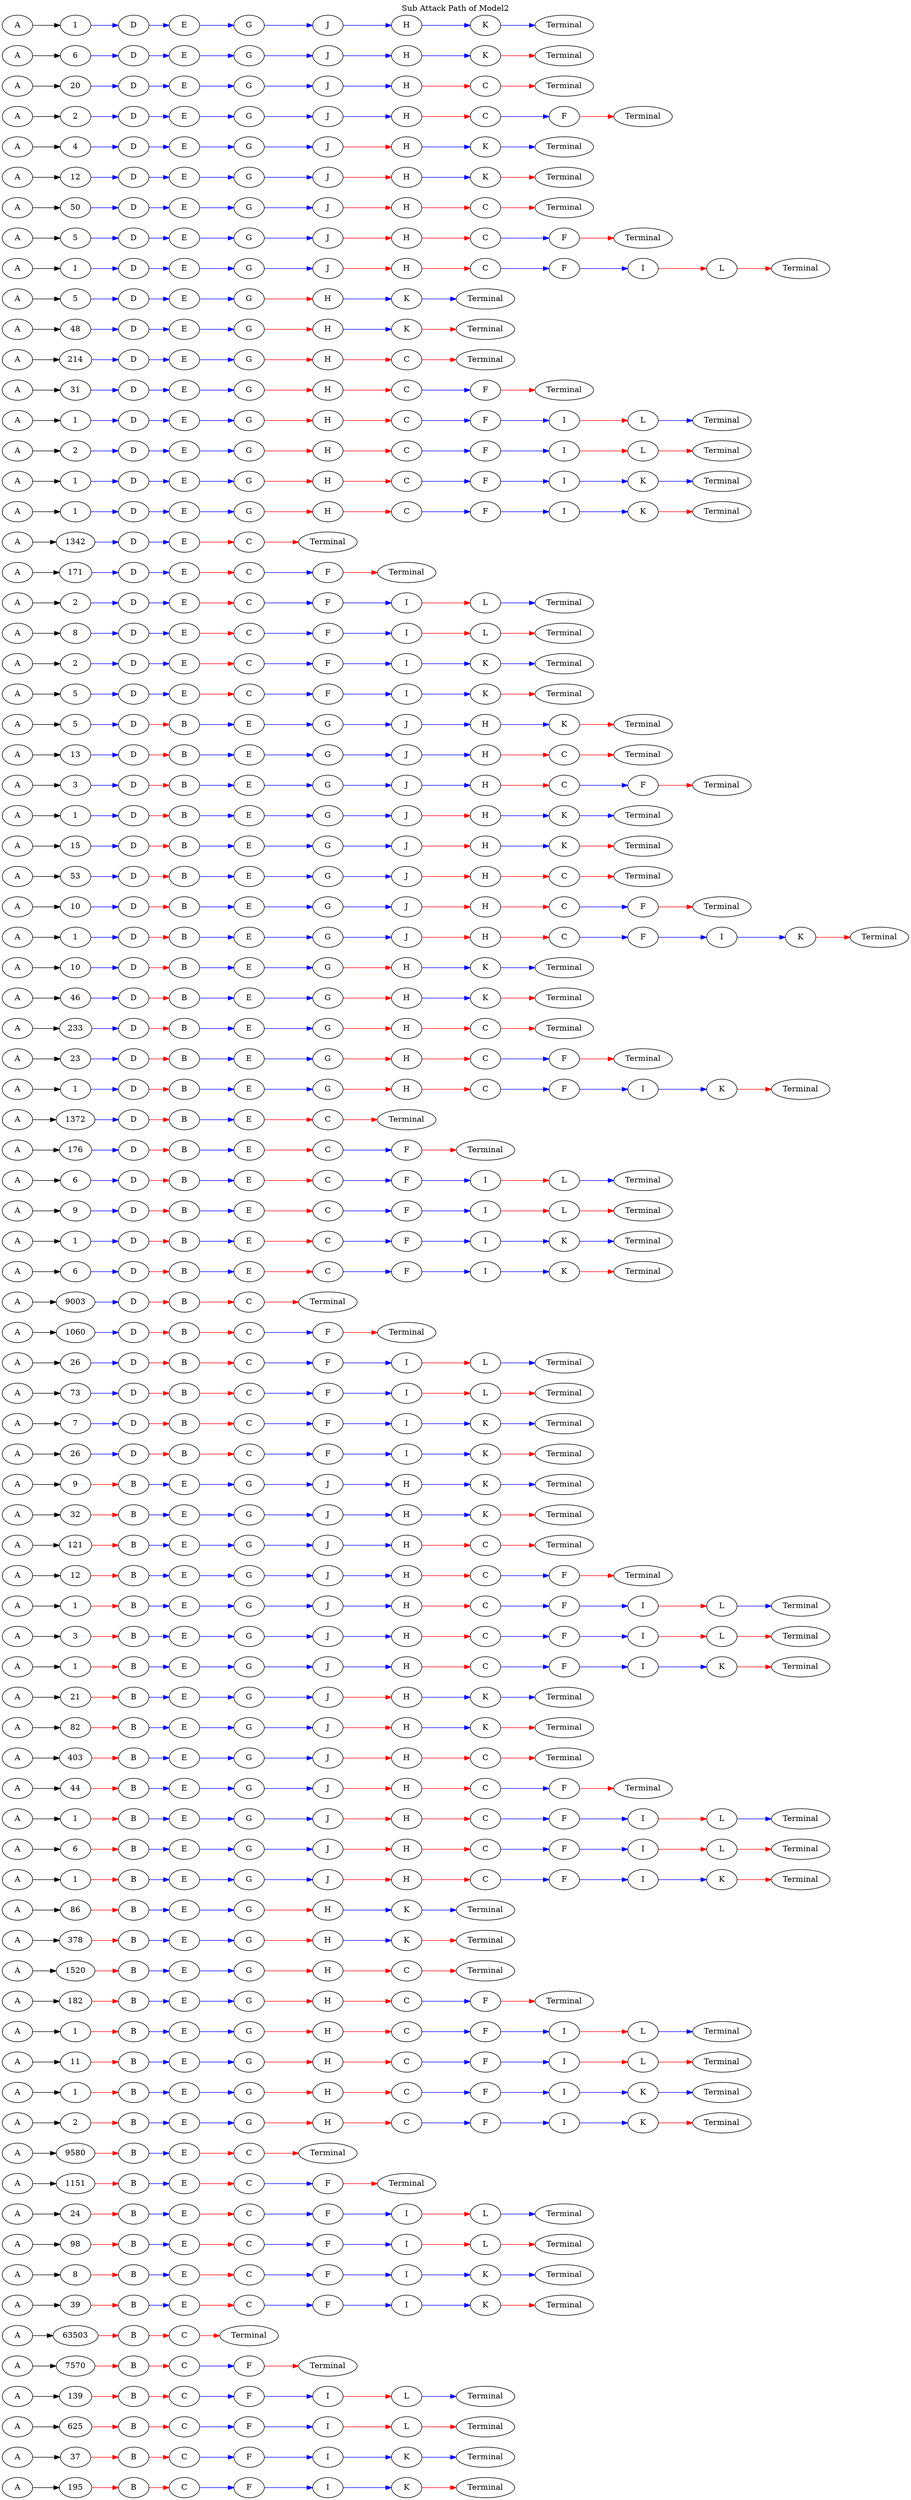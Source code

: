 // Sub Attack Path
digraph SubAttackPathModel {
	graph [label="Sub Attack Path of Model2" labelloc=t rankdir=LR]
	A1 [label=A]
	number_of_attack1 [label=195]
	A1 -> number_of_attack1
	B1 [label=B]
	number_of_attack1 -> B1 [color=red]
	C1 [label=C]
	B1 -> C1 [color=red]
	F1 [label=F]
	C1 -> F1 [color=blue]
	I1 [label=I]
	F1 -> I1 [color=blue]
	K1 [label=K]
	I1 -> K1 [color=blue]
	Terminal1 [label=Terminal]
	K1 -> Terminal1 [color=red]
	A2 [label=A]
	number_of_attack2 [label=37]
	A2 -> number_of_attack2
	B2 [label=B]
	number_of_attack2 -> B2 [color=red]
	C2 [label=C]
	B2 -> C2 [color=red]
	F2 [label=F]
	C2 -> F2 [color=blue]
	I2 [label=I]
	F2 -> I2 [color=blue]
	K2 [label=K]
	I2 -> K2 [color=blue]
	Terminal2 [label=Terminal]
	K2 -> Terminal2 [color=blue]
	A3 [label=A]
	number_of_attack3 [label=625]
	A3 -> number_of_attack3
	B3 [label=B]
	number_of_attack3 -> B3 [color=red]
	C3 [label=C]
	B3 -> C3 [color=red]
	F3 [label=F]
	C3 -> F3 [color=blue]
	I3 [label=I]
	F3 -> I3 [color=blue]
	L3 [label=L]
	I3 -> L3 [color=red]
	Terminal3 [label=Terminal]
	L3 -> Terminal3 [color=red]
	A4 [label=A]
	number_of_attack4 [label=139]
	A4 -> number_of_attack4
	B4 [label=B]
	number_of_attack4 -> B4 [color=red]
	C4 [label=C]
	B4 -> C4 [color=red]
	F4 [label=F]
	C4 -> F4 [color=blue]
	I4 [label=I]
	F4 -> I4 [color=blue]
	L4 [label=L]
	I4 -> L4 [color=red]
	Terminal4 [label=Terminal]
	L4 -> Terminal4 [color=blue]
	A5 [label=A]
	number_of_attack5 [label=7570]
	A5 -> number_of_attack5
	B5 [label=B]
	number_of_attack5 -> B5 [color=red]
	C5 [label=C]
	B5 -> C5 [color=red]
	F5 [label=F]
	C5 -> F5 [color=blue]
	Terminal5 [label=Terminal]
	F5 -> Terminal5 [color=red]
	A6 [label=A]
	number_of_attack6 [label=63503]
	A6 -> number_of_attack6
	B6 [label=B]
	number_of_attack6 -> B6 [color=red]
	C6 [label=C]
	B6 -> C6 [color=red]
	Terminal6 [label=Terminal]
	C6 -> Terminal6 [color=red]
	A7 [label=A]
	number_of_attack7 [label=39]
	A7 -> number_of_attack7
	B7 [label=B]
	number_of_attack7 -> B7 [color=red]
	E7 [label=E]
	B7 -> E7 [color=blue]
	C7 [label=C]
	E7 -> C7 [color=red]
	F7 [label=F]
	C7 -> F7 [color=blue]
	I7 [label=I]
	F7 -> I7 [color=blue]
	K7 [label=K]
	I7 -> K7 [color=blue]
	Terminal7 [label=Terminal]
	K7 -> Terminal7 [color=red]
	A8 [label=A]
	number_of_attack8 [label=8]
	A8 -> number_of_attack8
	B8 [label=B]
	number_of_attack8 -> B8 [color=red]
	E8 [label=E]
	B8 -> E8 [color=blue]
	C8 [label=C]
	E8 -> C8 [color=red]
	F8 [label=F]
	C8 -> F8 [color=blue]
	I8 [label=I]
	F8 -> I8 [color=blue]
	K8 [label=K]
	I8 -> K8 [color=blue]
	Terminal8 [label=Terminal]
	K8 -> Terminal8 [color=blue]
	A9 [label=A]
	number_of_attack9 [label=98]
	A9 -> number_of_attack9
	B9 [label=B]
	number_of_attack9 -> B9 [color=red]
	E9 [label=E]
	B9 -> E9 [color=blue]
	C9 [label=C]
	E9 -> C9 [color=red]
	F9 [label=F]
	C9 -> F9 [color=blue]
	I9 [label=I]
	F9 -> I9 [color=blue]
	L9 [label=L]
	I9 -> L9 [color=red]
	Terminal9 [label=Terminal]
	L9 -> Terminal9 [color=red]
	A10 [label=A]
	number_of_attack10 [label=24]
	A10 -> number_of_attack10
	B10 [label=B]
	number_of_attack10 -> B10 [color=red]
	E10 [label=E]
	B10 -> E10 [color=blue]
	C10 [label=C]
	E10 -> C10 [color=red]
	F10 [label=F]
	C10 -> F10 [color=blue]
	I10 [label=I]
	F10 -> I10 [color=blue]
	L10 [label=L]
	I10 -> L10 [color=red]
	Terminal10 [label=Terminal]
	L10 -> Terminal10 [color=blue]
	A11 [label=A]
	number_of_attack11 [label=1151]
	A11 -> number_of_attack11
	B11 [label=B]
	number_of_attack11 -> B11 [color=red]
	E11 [label=E]
	B11 -> E11 [color=blue]
	C11 [label=C]
	E11 -> C11 [color=red]
	F11 [label=F]
	C11 -> F11 [color=blue]
	Terminal11 [label=Terminal]
	F11 -> Terminal11 [color=red]
	A12 [label=A]
	number_of_attack12 [label=9580]
	A12 -> number_of_attack12
	B12 [label=B]
	number_of_attack12 -> B12 [color=red]
	E12 [label=E]
	B12 -> E12 [color=blue]
	C12 [label=C]
	E12 -> C12 [color=red]
	Terminal12 [label=Terminal]
	C12 -> Terminal12 [color=red]
	A13 [label=A]
	number_of_attack13 [label=2]
	A13 -> number_of_attack13
	B13 [label=B]
	number_of_attack13 -> B13 [color=red]
	E13 [label=E]
	B13 -> E13 [color=blue]
	G13 [label=G]
	E13 -> G13 [color=blue]
	H13 [label=H]
	G13 -> H13 [color=red]
	C13 [label=C]
	H13 -> C13 [color=red]
	F13 [label=F]
	C13 -> F13 [color=blue]
	I13 [label=I]
	F13 -> I13 [color=blue]
	K13 [label=K]
	I13 -> K13 [color=blue]
	Terminal13 [label=Terminal]
	K13 -> Terminal13 [color=red]
	A14 [label=A]
	number_of_attack14 [label=1]
	A14 -> number_of_attack14
	B14 [label=B]
	number_of_attack14 -> B14 [color=red]
	E14 [label=E]
	B14 -> E14 [color=blue]
	G14 [label=G]
	E14 -> G14 [color=blue]
	H14 [label=H]
	G14 -> H14 [color=red]
	C14 [label=C]
	H14 -> C14 [color=red]
	F14 [label=F]
	C14 -> F14 [color=blue]
	I14 [label=I]
	F14 -> I14 [color=blue]
	K14 [label=K]
	I14 -> K14 [color=blue]
	Terminal14 [label=Terminal]
	K14 -> Terminal14 [color=blue]
	A15 [label=A]
	number_of_attack15 [label=11]
	A15 -> number_of_attack15
	B15 [label=B]
	number_of_attack15 -> B15 [color=red]
	E15 [label=E]
	B15 -> E15 [color=blue]
	G15 [label=G]
	E15 -> G15 [color=blue]
	H15 [label=H]
	G15 -> H15 [color=red]
	C15 [label=C]
	H15 -> C15 [color=red]
	F15 [label=F]
	C15 -> F15 [color=blue]
	I15 [label=I]
	F15 -> I15 [color=blue]
	L15 [label=L]
	I15 -> L15 [color=red]
	Terminal15 [label=Terminal]
	L15 -> Terminal15 [color=red]
	A16 [label=A]
	number_of_attack16 [label=1]
	A16 -> number_of_attack16
	B16 [label=B]
	number_of_attack16 -> B16 [color=red]
	E16 [label=E]
	B16 -> E16 [color=blue]
	G16 [label=G]
	E16 -> G16 [color=blue]
	H16 [label=H]
	G16 -> H16 [color=red]
	C16 [label=C]
	H16 -> C16 [color=red]
	F16 [label=F]
	C16 -> F16 [color=blue]
	I16 [label=I]
	F16 -> I16 [color=blue]
	L16 [label=L]
	I16 -> L16 [color=red]
	Terminal16 [label=Terminal]
	L16 -> Terminal16 [color=blue]
	A17 [label=A]
	number_of_attack17 [label=182]
	A17 -> number_of_attack17
	B17 [label=B]
	number_of_attack17 -> B17 [color=red]
	E17 [label=E]
	B17 -> E17 [color=blue]
	G17 [label=G]
	E17 -> G17 [color=blue]
	H17 [label=H]
	G17 -> H17 [color=red]
	C17 [label=C]
	H17 -> C17 [color=red]
	F17 [label=F]
	C17 -> F17 [color=blue]
	Terminal17 [label=Terminal]
	F17 -> Terminal17 [color=red]
	A18 [label=A]
	number_of_attack18 [label=1520]
	A18 -> number_of_attack18
	B18 [label=B]
	number_of_attack18 -> B18 [color=red]
	E18 [label=E]
	B18 -> E18 [color=blue]
	G18 [label=G]
	E18 -> G18 [color=blue]
	H18 [label=H]
	G18 -> H18 [color=red]
	C18 [label=C]
	H18 -> C18 [color=red]
	Terminal18 [label=Terminal]
	C18 -> Terminal18 [color=red]
	A19 [label=A]
	number_of_attack19 [label=378]
	A19 -> number_of_attack19
	B19 [label=B]
	number_of_attack19 -> B19 [color=red]
	E19 [label=E]
	B19 -> E19 [color=blue]
	G19 [label=G]
	E19 -> G19 [color=blue]
	H19 [label=H]
	G19 -> H19 [color=red]
	K19 [label=K]
	H19 -> K19 [color=blue]
	Terminal19 [label=Terminal]
	K19 -> Terminal19 [color=red]
	A20 [label=A]
	number_of_attack20 [label=86]
	A20 -> number_of_attack20
	B20 [label=B]
	number_of_attack20 -> B20 [color=red]
	E20 [label=E]
	B20 -> E20 [color=blue]
	G20 [label=G]
	E20 -> G20 [color=blue]
	H20 [label=H]
	G20 -> H20 [color=red]
	K20 [label=K]
	H20 -> K20 [color=blue]
	Terminal20 [label=Terminal]
	K20 -> Terminal20 [color=blue]
	A21 [label=A]
	number_of_attack21 [label=1]
	A21 -> number_of_attack21
	B21 [label=B]
	number_of_attack21 -> B21 [color=red]
	E21 [label=E]
	B21 -> E21 [color=blue]
	G21 [label=G]
	E21 -> G21 [color=blue]
	J21 [label=J]
	G21 -> J21 [color=blue]
	H21 [label=H]
	J21 -> H21 [color=red]
	C21 [label=C]
	H21 -> C21 [color=red]
	F21 [label=F]
	C21 -> F21 [color=blue]
	I21 [label=I]
	F21 -> I21 [color=blue]
	K21 [label=K]
	I21 -> K21 [color=blue]
	Terminal21 [label=Terminal]
	K21 -> Terminal21 [color=red]
	A22 [label=A]
	number_of_attack22 [label=6]
	A22 -> number_of_attack22
	B22 [label=B]
	number_of_attack22 -> B22 [color=red]
	E22 [label=E]
	B22 -> E22 [color=blue]
	G22 [label=G]
	E22 -> G22 [color=blue]
	J22 [label=J]
	G22 -> J22 [color=blue]
	H22 [label=H]
	J22 -> H22 [color=red]
	C22 [label=C]
	H22 -> C22 [color=red]
	F22 [label=F]
	C22 -> F22 [color=blue]
	I22 [label=I]
	F22 -> I22 [color=blue]
	L22 [label=L]
	I22 -> L22 [color=red]
	Terminal22 [label=Terminal]
	L22 -> Terminal22 [color=red]
	A23 [label=A]
	number_of_attack23 [label=1]
	A23 -> number_of_attack23
	B23 [label=B]
	number_of_attack23 -> B23 [color=red]
	E23 [label=E]
	B23 -> E23 [color=blue]
	G23 [label=G]
	E23 -> G23 [color=blue]
	J23 [label=J]
	G23 -> J23 [color=blue]
	H23 [label=H]
	J23 -> H23 [color=red]
	C23 [label=C]
	H23 -> C23 [color=red]
	F23 [label=F]
	C23 -> F23 [color=blue]
	I23 [label=I]
	F23 -> I23 [color=blue]
	L23 [label=L]
	I23 -> L23 [color=red]
	Terminal23 [label=Terminal]
	L23 -> Terminal23 [color=blue]
	A24 [label=A]
	number_of_attack24 [label=44]
	A24 -> number_of_attack24
	B24 [label=B]
	number_of_attack24 -> B24 [color=red]
	E24 [label=E]
	B24 -> E24 [color=blue]
	G24 [label=G]
	E24 -> G24 [color=blue]
	J24 [label=J]
	G24 -> J24 [color=blue]
	H24 [label=H]
	J24 -> H24 [color=red]
	C24 [label=C]
	H24 -> C24 [color=red]
	F24 [label=F]
	C24 -> F24 [color=blue]
	Terminal24 [label=Terminal]
	F24 -> Terminal24 [color=red]
	A25 [label=A]
	number_of_attack25 [label=403]
	A25 -> number_of_attack25
	B25 [label=B]
	number_of_attack25 -> B25 [color=red]
	E25 [label=E]
	B25 -> E25 [color=blue]
	G25 [label=G]
	E25 -> G25 [color=blue]
	J25 [label=J]
	G25 -> J25 [color=blue]
	H25 [label=H]
	J25 -> H25 [color=red]
	C25 [label=C]
	H25 -> C25 [color=red]
	Terminal25 [label=Terminal]
	C25 -> Terminal25 [color=red]
	A26 [label=A]
	number_of_attack26 [label=82]
	A26 -> number_of_attack26
	B26 [label=B]
	number_of_attack26 -> B26 [color=red]
	E26 [label=E]
	B26 -> E26 [color=blue]
	G26 [label=G]
	E26 -> G26 [color=blue]
	J26 [label=J]
	G26 -> J26 [color=blue]
	H26 [label=H]
	J26 -> H26 [color=red]
	K26 [label=K]
	H26 -> K26 [color=blue]
	Terminal26 [label=Terminal]
	K26 -> Terminal26 [color=red]
	A27 [label=A]
	number_of_attack27 [label=21]
	A27 -> number_of_attack27
	B27 [label=B]
	number_of_attack27 -> B27 [color=red]
	E27 [label=E]
	B27 -> E27 [color=blue]
	G27 [label=G]
	E27 -> G27 [color=blue]
	J27 [label=J]
	G27 -> J27 [color=blue]
	H27 [label=H]
	J27 -> H27 [color=red]
	K27 [label=K]
	H27 -> K27 [color=blue]
	Terminal27 [label=Terminal]
	K27 -> Terminal27 [color=blue]
	A28 [label=A]
	number_of_attack28 [label=1]
	A28 -> number_of_attack28
	B28 [label=B]
	number_of_attack28 -> B28 [color=red]
	E28 [label=E]
	B28 -> E28 [color=blue]
	G28 [label=G]
	E28 -> G28 [color=blue]
	J28 [label=J]
	G28 -> J28 [color=blue]
	H28 [label=H]
	J28 -> H28 [color=blue]
	C28 [label=C]
	H28 -> C28 [color=red]
	F28 [label=F]
	C28 -> F28 [color=blue]
	I28 [label=I]
	F28 -> I28 [color=blue]
	K28 [label=K]
	I28 -> K28 [color=blue]
	Terminal28 [label=Terminal]
	K28 -> Terminal28 [color=red]
	A29 [label=A]
	number_of_attack29 [label=3]
	A29 -> number_of_attack29
	B29 [label=B]
	number_of_attack29 -> B29 [color=red]
	E29 [label=E]
	B29 -> E29 [color=blue]
	G29 [label=G]
	E29 -> G29 [color=blue]
	J29 [label=J]
	G29 -> J29 [color=blue]
	H29 [label=H]
	J29 -> H29 [color=blue]
	C29 [label=C]
	H29 -> C29 [color=red]
	F29 [label=F]
	C29 -> F29 [color=blue]
	I29 [label=I]
	F29 -> I29 [color=blue]
	L29 [label=L]
	I29 -> L29 [color=red]
	Terminal29 [label=Terminal]
	L29 -> Terminal29 [color=red]
	A30 [label=A]
	number_of_attack30 [label=1]
	A30 -> number_of_attack30
	B30 [label=B]
	number_of_attack30 -> B30 [color=red]
	E30 [label=E]
	B30 -> E30 [color=blue]
	G30 [label=G]
	E30 -> G30 [color=blue]
	J30 [label=J]
	G30 -> J30 [color=blue]
	H30 [label=H]
	J30 -> H30 [color=blue]
	C30 [label=C]
	H30 -> C30 [color=red]
	F30 [label=F]
	C30 -> F30 [color=blue]
	I30 [label=I]
	F30 -> I30 [color=blue]
	L30 [label=L]
	I30 -> L30 [color=red]
	Terminal30 [label=Terminal]
	L30 -> Terminal30 [color=blue]
	A31 [label=A]
	number_of_attack31 [label=12]
	A31 -> number_of_attack31
	B31 [label=B]
	number_of_attack31 -> B31 [color=red]
	E31 [label=E]
	B31 -> E31 [color=blue]
	G31 [label=G]
	E31 -> G31 [color=blue]
	J31 [label=J]
	G31 -> J31 [color=blue]
	H31 [label=H]
	J31 -> H31 [color=blue]
	C31 [label=C]
	H31 -> C31 [color=red]
	F31 [label=F]
	C31 -> F31 [color=blue]
	Terminal31 [label=Terminal]
	F31 -> Terminal31 [color=red]
	A32 [label=A]
	number_of_attack32 [label=121]
	A32 -> number_of_attack32
	B32 [label=B]
	number_of_attack32 -> B32 [color=red]
	E32 [label=E]
	B32 -> E32 [color=blue]
	G32 [label=G]
	E32 -> G32 [color=blue]
	J32 [label=J]
	G32 -> J32 [color=blue]
	H32 [label=H]
	J32 -> H32 [color=blue]
	C32 [label=C]
	H32 -> C32 [color=red]
	Terminal32 [label=Terminal]
	C32 -> Terminal32 [color=red]
	A33 [label=A]
	number_of_attack33 [label=32]
	A33 -> number_of_attack33
	B33 [label=B]
	number_of_attack33 -> B33 [color=red]
	E33 [label=E]
	B33 -> E33 [color=blue]
	G33 [label=G]
	E33 -> G33 [color=blue]
	J33 [label=J]
	G33 -> J33 [color=blue]
	H33 [label=H]
	J33 -> H33 [color=blue]
	K33 [label=K]
	H33 -> K33 [color=blue]
	Terminal33 [label=Terminal]
	K33 -> Terminal33 [color=red]
	A34 [label=A]
	number_of_attack34 [label=9]
	A34 -> number_of_attack34
	B34 [label=B]
	number_of_attack34 -> B34 [color=red]
	E34 [label=E]
	B34 -> E34 [color=blue]
	G34 [label=G]
	E34 -> G34 [color=blue]
	J34 [label=J]
	G34 -> J34 [color=blue]
	H34 [label=H]
	J34 -> H34 [color=blue]
	K34 [label=K]
	H34 -> K34 [color=blue]
	Terminal34 [label=Terminal]
	K34 -> Terminal34 [color=blue]
	A35 [label=A]
	number_of_attack35 [label=26]
	A35 -> number_of_attack35
	D35 [label=D]
	number_of_attack35 -> D35 [color=blue]
	B35 [label=B]
	D35 -> B35 [color=red]
	C35 [label=C]
	B35 -> C35 [color=red]
	F35 [label=F]
	C35 -> F35 [color=blue]
	I35 [label=I]
	F35 -> I35 [color=blue]
	K35 [label=K]
	I35 -> K35 [color=blue]
	Terminal35 [label=Terminal]
	K35 -> Terminal35 [color=red]
	A36 [label=A]
	number_of_attack36 [label=7]
	A36 -> number_of_attack36
	D36 [label=D]
	number_of_attack36 -> D36 [color=blue]
	B36 [label=B]
	D36 -> B36 [color=red]
	C36 [label=C]
	B36 -> C36 [color=red]
	F36 [label=F]
	C36 -> F36 [color=blue]
	I36 [label=I]
	F36 -> I36 [color=blue]
	K36 [label=K]
	I36 -> K36 [color=blue]
	Terminal36 [label=Terminal]
	K36 -> Terminal36 [color=blue]
	A37 [label=A]
	number_of_attack37 [label=73]
	A37 -> number_of_attack37
	D37 [label=D]
	number_of_attack37 -> D37 [color=blue]
	B37 [label=B]
	D37 -> B37 [color=red]
	C37 [label=C]
	B37 -> C37 [color=red]
	F37 [label=F]
	C37 -> F37 [color=blue]
	I37 [label=I]
	F37 -> I37 [color=blue]
	L37 [label=L]
	I37 -> L37 [color=red]
	Terminal37 [label=Terminal]
	L37 -> Terminal37 [color=red]
	A38 [label=A]
	number_of_attack38 [label=26]
	A38 -> number_of_attack38
	D38 [label=D]
	number_of_attack38 -> D38 [color=blue]
	B38 [label=B]
	D38 -> B38 [color=red]
	C38 [label=C]
	B38 -> C38 [color=red]
	F38 [label=F]
	C38 -> F38 [color=blue]
	I38 [label=I]
	F38 -> I38 [color=blue]
	L38 [label=L]
	I38 -> L38 [color=red]
	Terminal38 [label=Terminal]
	L38 -> Terminal38 [color=blue]
	A39 [label=A]
	number_of_attack39 [label=1060]
	A39 -> number_of_attack39
	D39 [label=D]
	number_of_attack39 -> D39 [color=blue]
	B39 [label=B]
	D39 -> B39 [color=red]
	C39 [label=C]
	B39 -> C39 [color=red]
	F39 [label=F]
	C39 -> F39 [color=blue]
	Terminal39 [label=Terminal]
	F39 -> Terminal39 [color=red]
	A40 [label=A]
	number_of_attack40 [label=9003]
	A40 -> number_of_attack40
	D40 [label=D]
	number_of_attack40 -> D40 [color=blue]
	B40 [label=B]
	D40 -> B40 [color=red]
	C40 [label=C]
	B40 -> C40 [color=red]
	Terminal40 [label=Terminal]
	C40 -> Terminal40 [color=red]
	A41 [label=A]
	number_of_attack41 [label=6]
	A41 -> number_of_attack41
	D41 [label=D]
	number_of_attack41 -> D41 [color=blue]
	B41 [label=B]
	D41 -> B41 [color=red]
	E41 [label=E]
	B41 -> E41 [color=blue]
	C41 [label=C]
	E41 -> C41 [color=red]
	F41 [label=F]
	C41 -> F41 [color=blue]
	I41 [label=I]
	F41 -> I41 [color=blue]
	K41 [label=K]
	I41 -> K41 [color=blue]
	Terminal41 [label=Terminal]
	K41 -> Terminal41 [color=red]
	A42 [label=A]
	number_of_attack42 [label=1]
	A42 -> number_of_attack42
	D42 [label=D]
	number_of_attack42 -> D42 [color=blue]
	B42 [label=B]
	D42 -> B42 [color=red]
	E42 [label=E]
	B42 -> E42 [color=blue]
	C42 [label=C]
	E42 -> C42 [color=red]
	F42 [label=F]
	C42 -> F42 [color=blue]
	I42 [label=I]
	F42 -> I42 [color=blue]
	K42 [label=K]
	I42 -> K42 [color=blue]
	Terminal42 [label=Terminal]
	K42 -> Terminal42 [color=blue]
	A43 [label=A]
	number_of_attack43 [label=9]
	A43 -> number_of_attack43
	D43 [label=D]
	number_of_attack43 -> D43 [color=blue]
	B43 [label=B]
	D43 -> B43 [color=red]
	E43 [label=E]
	B43 -> E43 [color=blue]
	C43 [label=C]
	E43 -> C43 [color=red]
	F43 [label=F]
	C43 -> F43 [color=blue]
	I43 [label=I]
	F43 -> I43 [color=blue]
	L43 [label=L]
	I43 -> L43 [color=red]
	Terminal43 [label=Terminal]
	L43 -> Terminal43 [color=red]
	A44 [label=A]
	number_of_attack44 [label=6]
	A44 -> number_of_attack44
	D44 [label=D]
	number_of_attack44 -> D44 [color=blue]
	B44 [label=B]
	D44 -> B44 [color=red]
	E44 [label=E]
	B44 -> E44 [color=blue]
	C44 [label=C]
	E44 -> C44 [color=red]
	F44 [label=F]
	C44 -> F44 [color=blue]
	I44 [label=I]
	F44 -> I44 [color=blue]
	L44 [label=L]
	I44 -> L44 [color=red]
	Terminal44 [label=Terminal]
	L44 -> Terminal44 [color=blue]
	A45 [label=A]
	number_of_attack45 [label=176]
	A45 -> number_of_attack45
	D45 [label=D]
	number_of_attack45 -> D45 [color=blue]
	B45 [label=B]
	D45 -> B45 [color=red]
	E45 [label=E]
	B45 -> E45 [color=blue]
	C45 [label=C]
	E45 -> C45 [color=red]
	F45 [label=F]
	C45 -> F45 [color=blue]
	Terminal45 [label=Terminal]
	F45 -> Terminal45 [color=red]
	A46 [label=A]
	number_of_attack46 [label=1372]
	A46 -> number_of_attack46
	D46 [label=D]
	number_of_attack46 -> D46 [color=blue]
	B46 [label=B]
	D46 -> B46 [color=red]
	E46 [label=E]
	B46 -> E46 [color=blue]
	C46 [label=C]
	E46 -> C46 [color=red]
	Terminal46 [label=Terminal]
	C46 -> Terminal46 [color=red]
	A47 [label=A]
	number_of_attack47 [label=1]
	A47 -> number_of_attack47
	D47 [label=D]
	number_of_attack47 -> D47 [color=blue]
	B47 [label=B]
	D47 -> B47 [color=red]
	E47 [label=E]
	B47 -> E47 [color=blue]
	G47 [label=G]
	E47 -> G47 [color=blue]
	H47 [label=H]
	G47 -> H47 [color=red]
	C47 [label=C]
	H47 -> C47 [color=red]
	F47 [label=F]
	C47 -> F47 [color=blue]
	I47 [label=I]
	F47 -> I47 [color=blue]
	K47 [label=K]
	I47 -> K47 [color=blue]
	Terminal47 [label=Terminal]
	K47 -> Terminal47 [color=red]
	A48 [label=A]
	number_of_attack48 [label=23]
	A48 -> number_of_attack48
	D48 [label=D]
	number_of_attack48 -> D48 [color=blue]
	B48 [label=B]
	D48 -> B48 [color=red]
	E48 [label=E]
	B48 -> E48 [color=blue]
	G48 [label=G]
	E48 -> G48 [color=blue]
	H48 [label=H]
	G48 -> H48 [color=red]
	C48 [label=C]
	H48 -> C48 [color=red]
	F48 [label=F]
	C48 -> F48 [color=blue]
	Terminal48 [label=Terminal]
	F48 -> Terminal48 [color=red]
	A49 [label=A]
	number_of_attack49 [label=233]
	A49 -> number_of_attack49
	D49 [label=D]
	number_of_attack49 -> D49 [color=blue]
	B49 [label=B]
	D49 -> B49 [color=red]
	E49 [label=E]
	B49 -> E49 [color=blue]
	G49 [label=G]
	E49 -> G49 [color=blue]
	H49 [label=H]
	G49 -> H49 [color=red]
	C49 [label=C]
	H49 -> C49 [color=red]
	Terminal49 [label=Terminal]
	C49 -> Terminal49 [color=red]
	A50 [label=A]
	number_of_attack50 [label=46]
	A50 -> number_of_attack50
	D50 [label=D]
	number_of_attack50 -> D50 [color=blue]
	B50 [label=B]
	D50 -> B50 [color=red]
	E50 [label=E]
	B50 -> E50 [color=blue]
	G50 [label=G]
	E50 -> G50 [color=blue]
	H50 [label=H]
	G50 -> H50 [color=red]
	K50 [label=K]
	H50 -> K50 [color=blue]
	Terminal50 [label=Terminal]
	K50 -> Terminal50 [color=red]
	A51 [label=A]
	number_of_attack51 [label=10]
	A51 -> number_of_attack51
	D51 [label=D]
	number_of_attack51 -> D51 [color=blue]
	B51 [label=B]
	D51 -> B51 [color=red]
	E51 [label=E]
	B51 -> E51 [color=blue]
	G51 [label=G]
	E51 -> G51 [color=blue]
	H51 [label=H]
	G51 -> H51 [color=red]
	K51 [label=K]
	H51 -> K51 [color=blue]
	Terminal51 [label=Terminal]
	K51 -> Terminal51 [color=blue]
	A52 [label=A]
	number_of_attack52 [label=1]
	A52 -> number_of_attack52
	D52 [label=D]
	number_of_attack52 -> D52 [color=blue]
	B52 [label=B]
	D52 -> B52 [color=red]
	E52 [label=E]
	B52 -> E52 [color=blue]
	G52 [label=G]
	E52 -> G52 [color=blue]
	J52 [label=J]
	G52 -> J52 [color=blue]
	H52 [label=H]
	J52 -> H52 [color=red]
	C52 [label=C]
	H52 -> C52 [color=red]
	F52 [label=F]
	C52 -> F52 [color=blue]
	I52 [label=I]
	F52 -> I52 [color=blue]
	K52 [label=K]
	I52 -> K52 [color=blue]
	Terminal52 [label=Terminal]
	K52 -> Terminal52 [color=red]
	A53 [label=A]
	number_of_attack53 [label=10]
	A53 -> number_of_attack53
	D53 [label=D]
	number_of_attack53 -> D53 [color=blue]
	B53 [label=B]
	D53 -> B53 [color=red]
	E53 [label=E]
	B53 -> E53 [color=blue]
	G53 [label=G]
	E53 -> G53 [color=blue]
	J53 [label=J]
	G53 -> J53 [color=blue]
	H53 [label=H]
	J53 -> H53 [color=red]
	C53 [label=C]
	H53 -> C53 [color=red]
	F53 [label=F]
	C53 -> F53 [color=blue]
	Terminal53 [label=Terminal]
	F53 -> Terminal53 [color=red]
	A54 [label=A]
	number_of_attack54 [label=53]
	A54 -> number_of_attack54
	D54 [label=D]
	number_of_attack54 -> D54 [color=blue]
	B54 [label=B]
	D54 -> B54 [color=red]
	E54 [label=E]
	B54 -> E54 [color=blue]
	G54 [label=G]
	E54 -> G54 [color=blue]
	J54 [label=J]
	G54 -> J54 [color=blue]
	H54 [label=H]
	J54 -> H54 [color=red]
	C54 [label=C]
	H54 -> C54 [color=red]
	Terminal54 [label=Terminal]
	C54 -> Terminal54 [color=red]
	A55 [label=A]
	number_of_attack55 [label=15]
	A55 -> number_of_attack55
	D55 [label=D]
	number_of_attack55 -> D55 [color=blue]
	B55 [label=B]
	D55 -> B55 [color=red]
	E55 [label=E]
	B55 -> E55 [color=blue]
	G55 [label=G]
	E55 -> G55 [color=blue]
	J55 [label=J]
	G55 -> J55 [color=blue]
	H55 [label=H]
	J55 -> H55 [color=red]
	K55 [label=K]
	H55 -> K55 [color=blue]
	Terminal55 [label=Terminal]
	K55 -> Terminal55 [color=red]
	A56 [label=A]
	number_of_attack56 [label=1]
	A56 -> number_of_attack56
	D56 [label=D]
	number_of_attack56 -> D56 [color=blue]
	B56 [label=B]
	D56 -> B56 [color=red]
	E56 [label=E]
	B56 -> E56 [color=blue]
	G56 [label=G]
	E56 -> G56 [color=blue]
	J56 [label=J]
	G56 -> J56 [color=blue]
	H56 [label=H]
	J56 -> H56 [color=red]
	K56 [label=K]
	H56 -> K56 [color=blue]
	Terminal56 [label=Terminal]
	K56 -> Terminal56 [color=blue]
	A57 [label=A]
	number_of_attack57 [label=3]
	A57 -> number_of_attack57
	D57 [label=D]
	number_of_attack57 -> D57 [color=blue]
	B57 [label=B]
	D57 -> B57 [color=red]
	E57 [label=E]
	B57 -> E57 [color=blue]
	G57 [label=G]
	E57 -> G57 [color=blue]
	J57 [label=J]
	G57 -> J57 [color=blue]
	H57 [label=H]
	J57 -> H57 [color=blue]
	C57 [label=C]
	H57 -> C57 [color=red]
	F57 [label=F]
	C57 -> F57 [color=blue]
	Terminal57 [label=Terminal]
	F57 -> Terminal57 [color=red]
	A58 [label=A]
	number_of_attack58 [label=13]
	A58 -> number_of_attack58
	D58 [label=D]
	number_of_attack58 -> D58 [color=blue]
	B58 [label=B]
	D58 -> B58 [color=red]
	E58 [label=E]
	B58 -> E58 [color=blue]
	G58 [label=G]
	E58 -> G58 [color=blue]
	J58 [label=J]
	G58 -> J58 [color=blue]
	H58 [label=H]
	J58 -> H58 [color=blue]
	C58 [label=C]
	H58 -> C58 [color=red]
	Terminal58 [label=Terminal]
	C58 -> Terminal58 [color=red]
	A59 [label=A]
	number_of_attack59 [label=5]
	A59 -> number_of_attack59
	D59 [label=D]
	number_of_attack59 -> D59 [color=blue]
	B59 [label=B]
	D59 -> B59 [color=red]
	E59 [label=E]
	B59 -> E59 [color=blue]
	G59 [label=G]
	E59 -> G59 [color=blue]
	J59 [label=J]
	G59 -> J59 [color=blue]
	H59 [label=H]
	J59 -> H59 [color=blue]
	K59 [label=K]
	H59 -> K59 [color=blue]
	Terminal59 [label=Terminal]
	K59 -> Terminal59 [color=red]
	A60 [label=A]
	number_of_attack60 [label=5]
	A60 -> number_of_attack60
	D60 [label=D]
	number_of_attack60 -> D60 [color=blue]
	E60 [label=E]
	D60 -> E60 [color=blue]
	C60 [label=C]
	E60 -> C60 [color=red]
	F60 [label=F]
	C60 -> F60 [color=blue]
	I60 [label=I]
	F60 -> I60 [color=blue]
	K60 [label=K]
	I60 -> K60 [color=blue]
	Terminal60 [label=Terminal]
	K60 -> Terminal60 [color=red]
	A61 [label=A]
	number_of_attack61 [label=2]
	A61 -> number_of_attack61
	D61 [label=D]
	number_of_attack61 -> D61 [color=blue]
	E61 [label=E]
	D61 -> E61 [color=blue]
	C61 [label=C]
	E61 -> C61 [color=red]
	F61 [label=F]
	C61 -> F61 [color=blue]
	I61 [label=I]
	F61 -> I61 [color=blue]
	K61 [label=K]
	I61 -> K61 [color=blue]
	Terminal61 [label=Terminal]
	K61 -> Terminal61 [color=blue]
	A62 [label=A]
	number_of_attack62 [label=8]
	A62 -> number_of_attack62
	D62 [label=D]
	number_of_attack62 -> D62 [color=blue]
	E62 [label=E]
	D62 -> E62 [color=blue]
	C62 [label=C]
	E62 -> C62 [color=red]
	F62 [label=F]
	C62 -> F62 [color=blue]
	I62 [label=I]
	F62 -> I62 [color=blue]
	L62 [label=L]
	I62 -> L62 [color=red]
	Terminal62 [label=Terminal]
	L62 -> Terminal62 [color=red]
	A63 [label=A]
	number_of_attack63 [label=2]
	A63 -> number_of_attack63
	D63 [label=D]
	number_of_attack63 -> D63 [color=blue]
	E63 [label=E]
	D63 -> E63 [color=blue]
	C63 [label=C]
	E63 -> C63 [color=red]
	F63 [label=F]
	C63 -> F63 [color=blue]
	I63 [label=I]
	F63 -> I63 [color=blue]
	L63 [label=L]
	I63 -> L63 [color=red]
	Terminal63 [label=Terminal]
	L63 -> Terminal63 [color=blue]
	A64 [label=A]
	number_of_attack64 [label=171]
	A64 -> number_of_attack64
	D64 [label=D]
	number_of_attack64 -> D64 [color=blue]
	E64 [label=E]
	D64 -> E64 [color=blue]
	C64 [label=C]
	E64 -> C64 [color=red]
	F64 [label=F]
	C64 -> F64 [color=blue]
	Terminal64 [label=Terminal]
	F64 -> Terminal64 [color=red]
	A65 [label=A]
	number_of_attack65 [label=1342]
	A65 -> number_of_attack65
	D65 [label=D]
	number_of_attack65 -> D65 [color=blue]
	E65 [label=E]
	D65 -> E65 [color=blue]
	C65 [label=C]
	E65 -> C65 [color=red]
	Terminal65 [label=Terminal]
	C65 -> Terminal65 [color=red]
	A66 [label=A]
	number_of_attack66 [label=1]
	A66 -> number_of_attack66
	D66 [label=D]
	number_of_attack66 -> D66 [color=blue]
	E66 [label=E]
	D66 -> E66 [color=blue]
	G66 [label=G]
	E66 -> G66 [color=blue]
	H66 [label=H]
	G66 -> H66 [color=red]
	C66 [label=C]
	H66 -> C66 [color=red]
	F66 [label=F]
	C66 -> F66 [color=blue]
	I66 [label=I]
	F66 -> I66 [color=blue]
	K66 [label=K]
	I66 -> K66 [color=blue]
	Terminal66 [label=Terminal]
	K66 -> Terminal66 [color=red]
	A67 [label=A]
	number_of_attack67 [label=1]
	A67 -> number_of_attack67
	D67 [label=D]
	number_of_attack67 -> D67 [color=blue]
	E67 [label=E]
	D67 -> E67 [color=blue]
	G67 [label=G]
	E67 -> G67 [color=blue]
	H67 [label=H]
	G67 -> H67 [color=red]
	C67 [label=C]
	H67 -> C67 [color=red]
	F67 [label=F]
	C67 -> F67 [color=blue]
	I67 [label=I]
	F67 -> I67 [color=blue]
	K67 [label=K]
	I67 -> K67 [color=blue]
	Terminal67 [label=Terminal]
	K67 -> Terminal67 [color=blue]
	A68 [label=A]
	number_of_attack68 [label=2]
	A68 -> number_of_attack68
	D68 [label=D]
	number_of_attack68 -> D68 [color=blue]
	E68 [label=E]
	D68 -> E68 [color=blue]
	G68 [label=G]
	E68 -> G68 [color=blue]
	H68 [label=H]
	G68 -> H68 [color=red]
	C68 [label=C]
	H68 -> C68 [color=red]
	F68 [label=F]
	C68 -> F68 [color=blue]
	I68 [label=I]
	F68 -> I68 [color=blue]
	L68 [label=L]
	I68 -> L68 [color=red]
	Terminal68 [label=Terminal]
	L68 -> Terminal68 [color=red]
	A69 [label=A]
	number_of_attack69 [label=1]
	A69 -> number_of_attack69
	D69 [label=D]
	number_of_attack69 -> D69 [color=blue]
	E69 [label=E]
	D69 -> E69 [color=blue]
	G69 [label=G]
	E69 -> G69 [color=blue]
	H69 [label=H]
	G69 -> H69 [color=red]
	C69 [label=C]
	H69 -> C69 [color=red]
	F69 [label=F]
	C69 -> F69 [color=blue]
	I69 [label=I]
	F69 -> I69 [color=blue]
	L69 [label=L]
	I69 -> L69 [color=red]
	Terminal69 [label=Terminal]
	L69 -> Terminal69 [color=blue]
	A70 [label=A]
	number_of_attack70 [label=31]
	A70 -> number_of_attack70
	D70 [label=D]
	number_of_attack70 -> D70 [color=blue]
	E70 [label=E]
	D70 -> E70 [color=blue]
	G70 [label=G]
	E70 -> G70 [color=blue]
	H70 [label=H]
	G70 -> H70 [color=red]
	C70 [label=C]
	H70 -> C70 [color=red]
	F70 [label=F]
	C70 -> F70 [color=blue]
	Terminal70 [label=Terminal]
	F70 -> Terminal70 [color=red]
	A71 [label=A]
	number_of_attack71 [label=214]
	A71 -> number_of_attack71
	D71 [label=D]
	number_of_attack71 -> D71 [color=blue]
	E71 [label=E]
	D71 -> E71 [color=blue]
	G71 [label=G]
	E71 -> G71 [color=blue]
	H71 [label=H]
	G71 -> H71 [color=red]
	C71 [label=C]
	H71 -> C71 [color=red]
	Terminal71 [label=Terminal]
	C71 -> Terminal71 [color=red]
	A72 [label=A]
	number_of_attack72 [label=48]
	A72 -> number_of_attack72
	D72 [label=D]
	number_of_attack72 -> D72 [color=blue]
	E72 [label=E]
	D72 -> E72 [color=blue]
	G72 [label=G]
	E72 -> G72 [color=blue]
	H72 [label=H]
	G72 -> H72 [color=red]
	K72 [label=K]
	H72 -> K72 [color=blue]
	Terminal72 [label=Terminal]
	K72 -> Terminal72 [color=red]
	A73 [label=A]
	number_of_attack73 [label=5]
	A73 -> number_of_attack73
	D73 [label=D]
	number_of_attack73 -> D73 [color=blue]
	E73 [label=E]
	D73 -> E73 [color=blue]
	G73 [label=G]
	E73 -> G73 [color=blue]
	H73 [label=H]
	G73 -> H73 [color=red]
	K73 [label=K]
	H73 -> K73 [color=blue]
	Terminal73 [label=Terminal]
	K73 -> Terminal73 [color=blue]
	A74 [label=A]
	number_of_attack74 [label=1]
	A74 -> number_of_attack74
	D74 [label=D]
	number_of_attack74 -> D74 [color=blue]
	E74 [label=E]
	D74 -> E74 [color=blue]
	G74 [label=G]
	E74 -> G74 [color=blue]
	J74 [label=J]
	G74 -> J74 [color=blue]
	H74 [label=H]
	J74 -> H74 [color=red]
	C74 [label=C]
	H74 -> C74 [color=red]
	F74 [label=F]
	C74 -> F74 [color=blue]
	I74 [label=I]
	F74 -> I74 [color=blue]
	L74 [label=L]
	I74 -> L74 [color=red]
	Terminal74 [label=Terminal]
	L74 -> Terminal74 [color=red]
	A75 [label=A]
	number_of_attack75 [label=5]
	A75 -> number_of_attack75
	D75 [label=D]
	number_of_attack75 -> D75 [color=blue]
	E75 [label=E]
	D75 -> E75 [color=blue]
	G75 [label=G]
	E75 -> G75 [color=blue]
	J75 [label=J]
	G75 -> J75 [color=blue]
	H75 [label=H]
	J75 -> H75 [color=red]
	C75 [label=C]
	H75 -> C75 [color=red]
	F75 [label=F]
	C75 -> F75 [color=blue]
	Terminal75 [label=Terminal]
	F75 -> Terminal75 [color=red]
	A76 [label=A]
	number_of_attack76 [label=50]
	A76 -> number_of_attack76
	D76 [label=D]
	number_of_attack76 -> D76 [color=blue]
	E76 [label=E]
	D76 -> E76 [color=blue]
	G76 [label=G]
	E76 -> G76 [color=blue]
	J76 [label=J]
	G76 -> J76 [color=blue]
	H76 [label=H]
	J76 -> H76 [color=red]
	C76 [label=C]
	H76 -> C76 [color=red]
	Terminal76 [label=Terminal]
	C76 -> Terminal76 [color=red]
	A77 [label=A]
	number_of_attack77 [label=12]
	A77 -> number_of_attack77
	D77 [label=D]
	number_of_attack77 -> D77 [color=blue]
	E77 [label=E]
	D77 -> E77 [color=blue]
	G77 [label=G]
	E77 -> G77 [color=blue]
	J77 [label=J]
	G77 -> J77 [color=blue]
	H77 [label=H]
	J77 -> H77 [color=red]
	K77 [label=K]
	H77 -> K77 [color=blue]
	Terminal77 [label=Terminal]
	K77 -> Terminal77 [color=red]
	A78 [label=A]
	number_of_attack78 [label=4]
	A78 -> number_of_attack78
	D78 [label=D]
	number_of_attack78 -> D78 [color=blue]
	E78 [label=E]
	D78 -> E78 [color=blue]
	G78 [label=G]
	E78 -> G78 [color=blue]
	J78 [label=J]
	G78 -> J78 [color=blue]
	H78 [label=H]
	J78 -> H78 [color=red]
	K78 [label=K]
	H78 -> K78 [color=blue]
	Terminal78 [label=Terminal]
	K78 -> Terminal78 [color=blue]
	A79 [label=A]
	number_of_attack79 [label=2]
	A79 -> number_of_attack79
	D79 [label=D]
	number_of_attack79 -> D79 [color=blue]
	E79 [label=E]
	D79 -> E79 [color=blue]
	G79 [label=G]
	E79 -> G79 [color=blue]
	J79 [label=J]
	G79 -> J79 [color=blue]
	H79 [label=H]
	J79 -> H79 [color=blue]
	C79 [label=C]
	H79 -> C79 [color=red]
	F79 [label=F]
	C79 -> F79 [color=blue]
	Terminal79 [label=Terminal]
	F79 -> Terminal79 [color=red]
	A80 [label=A]
	number_of_attack80 [label=20]
	A80 -> number_of_attack80
	D80 [label=D]
	number_of_attack80 -> D80 [color=blue]
	E80 [label=E]
	D80 -> E80 [color=blue]
	G80 [label=G]
	E80 -> G80 [color=blue]
	J80 [label=J]
	G80 -> J80 [color=blue]
	H80 [label=H]
	J80 -> H80 [color=blue]
	C80 [label=C]
	H80 -> C80 [color=red]
	Terminal80 [label=Terminal]
	C80 -> Terminal80 [color=red]
	A81 [label=A]
	number_of_attack81 [label=6]
	A81 -> number_of_attack81
	D81 [label=D]
	number_of_attack81 -> D81 [color=blue]
	E81 [label=E]
	D81 -> E81 [color=blue]
	G81 [label=G]
	E81 -> G81 [color=blue]
	J81 [label=J]
	G81 -> J81 [color=blue]
	H81 [label=H]
	J81 -> H81 [color=blue]
	K81 [label=K]
	H81 -> K81 [color=blue]
	Terminal81 [label=Terminal]
	K81 -> Terminal81 [color=red]
	A82 [label=A]
	number_of_attack82 [label=1]
	A82 -> number_of_attack82
	D82 [label=D]
	number_of_attack82 -> D82 [color=blue]
	E82 [label=E]
	D82 -> E82 [color=blue]
	G82 [label=G]
	E82 -> G82 [color=blue]
	J82 [label=J]
	G82 -> J82 [color=blue]
	H82 [label=H]
	J82 -> H82 [color=blue]
	K82 [label=K]
	H82 -> K82 [color=blue]
	Terminal82 [label=Terminal]
	K82 -> Terminal82 [color=blue]
}
